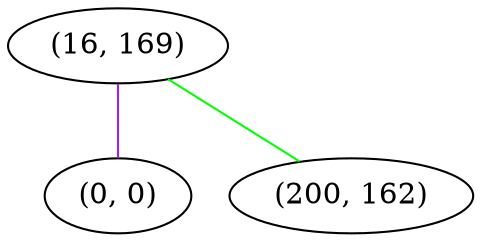 graph "" {
"(16, 169)";
"(0, 0)";
"(200, 162)";
"(16, 169)" -- "(0, 0)"  [color=purple, key=0, weight=4];
"(16, 169)" -- "(200, 162)"  [color=green, key=0, weight=2];
}
